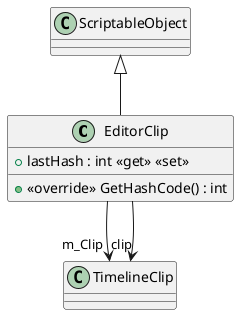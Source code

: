 @startuml
class EditorClip {
    + lastHash : int <<get>> <<set>>
    + <<override>> GetHashCode() : int
}
ScriptableObject <|-- EditorClip
EditorClip --> "m_Clip" TimelineClip
EditorClip --> "clip" TimelineClip
@enduml
